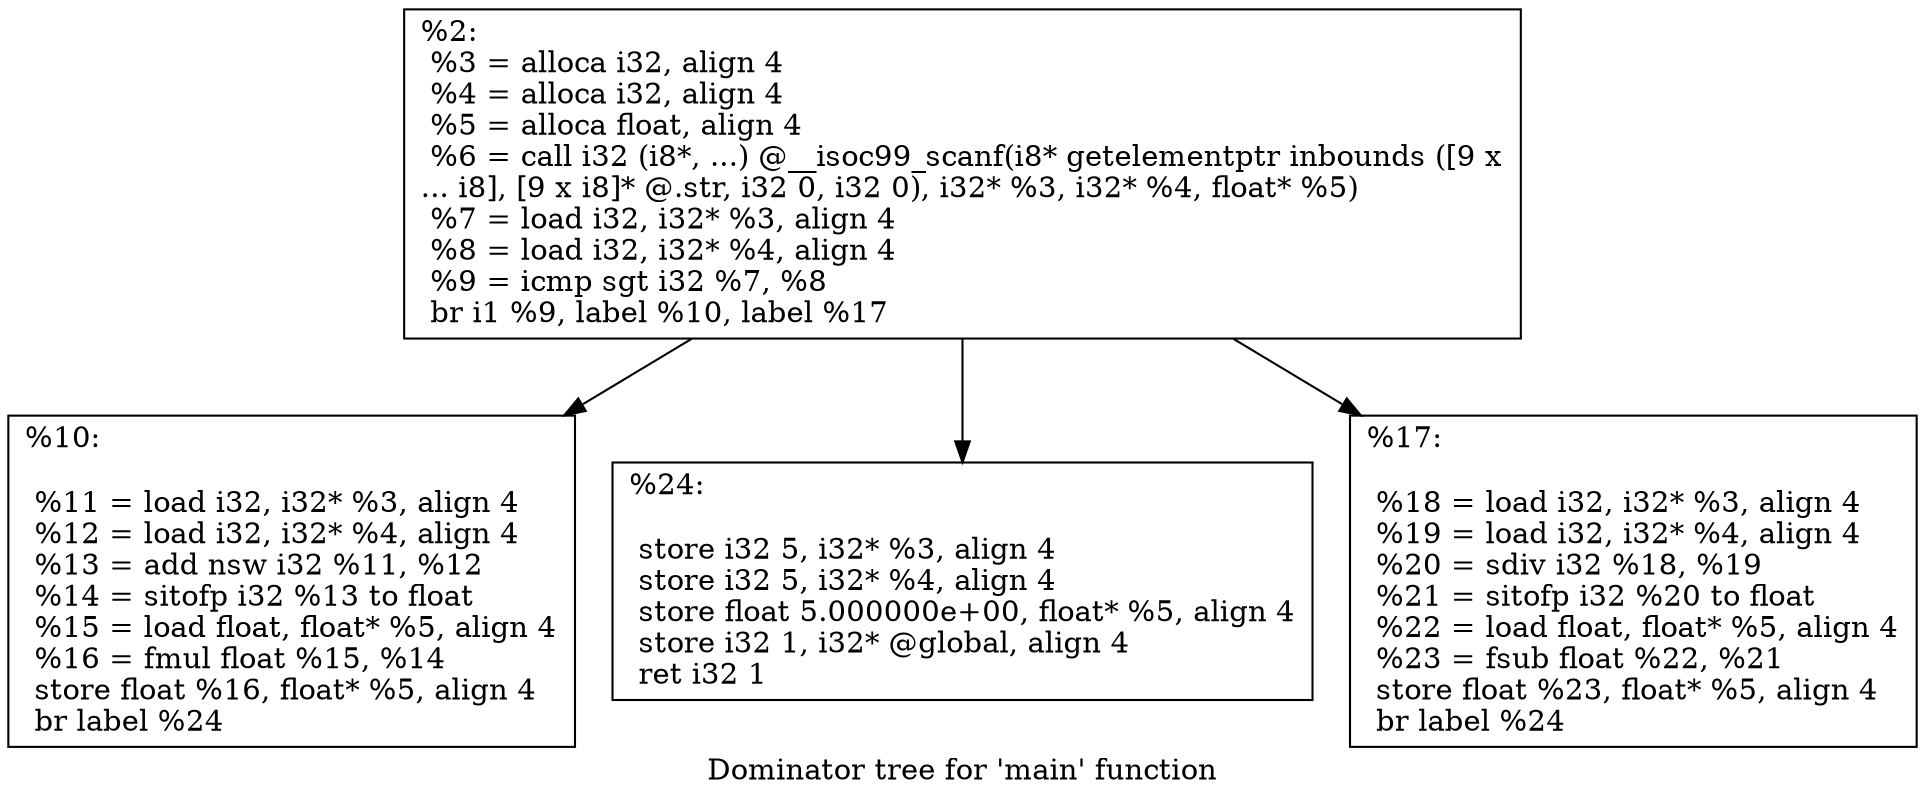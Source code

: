digraph "Dominator tree for 'main' function" {
	label="Dominator tree for 'main' function";

	Node0x7fffc2566e70 [shape=record,label="{%2:\l  %3 = alloca i32, align 4\l  %4 = alloca i32, align 4\l  %5 = alloca float, align 4\l  %6 = call i32 (i8*, ...) @__isoc99_scanf(i8* getelementptr inbounds ([9 x\l... i8], [9 x i8]* @.str, i32 0, i32 0), i32* %3, i32* %4, float* %5)\l  %7 = load i32, i32* %3, align 4\l  %8 = load i32, i32* %4, align 4\l  %9 = icmp sgt i32 %7, %8\l  br i1 %9, label %10, label %17\l}"];
	Node0x7fffc2566e70 -> Node0x7fffc2566eb0;
	Node0x7fffc2566e70 -> Node0x7fffc2566ef0;
	Node0x7fffc2566e70 -> Node0x7fffc2566f30;
	Node0x7fffc2566eb0 [shape=record,label="{%10:\l\l  %11 = load i32, i32* %3, align 4\l  %12 = load i32, i32* %4, align 4\l  %13 = add nsw i32 %11, %12\l  %14 = sitofp i32 %13 to float\l  %15 = load float, float* %5, align 4\l  %16 = fmul float %15, %14\l  store float %16, float* %5, align 4\l  br label %24\l}"];
	Node0x7fffc2566ef0 [shape=record,label="{%24:\l\l  store i32 5, i32* %3, align 4\l  store i32 5, i32* %4, align 4\l  store float 5.000000e+00, float* %5, align 4\l  store i32 1, i32* @global, align 4\l  ret i32 1\l}"];
	Node0x7fffc2566f30 [shape=record,label="{%17:\l\l  %18 = load i32, i32* %3, align 4\l  %19 = load i32, i32* %4, align 4\l  %20 = sdiv i32 %18, %19\l  %21 = sitofp i32 %20 to float\l  %22 = load float, float* %5, align 4\l  %23 = fsub float %22, %21\l  store float %23, float* %5, align 4\l  br label %24\l}"];
}
